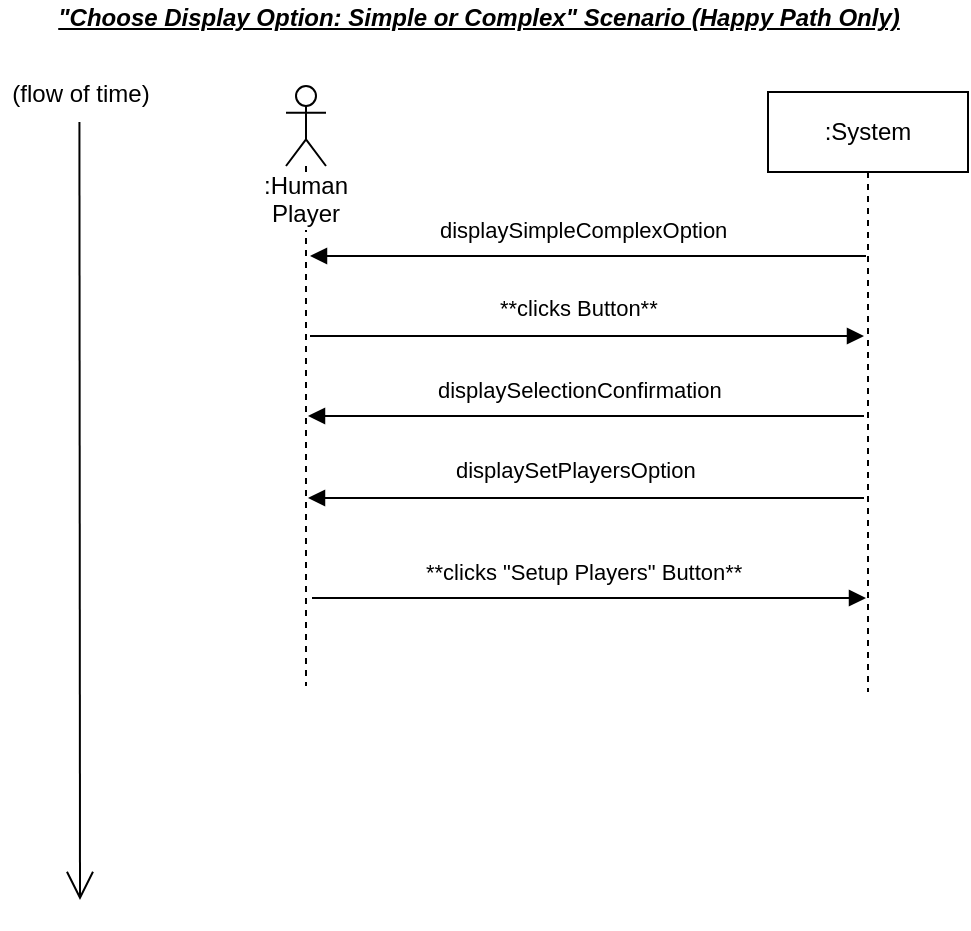 <mxfile version="12.7.9" type="device"><diagram id="0IiCXLhoKH4iRaOyjbhS" name="Page-1"><mxGraphModel dx="1190" dy="1062" grid="0" gridSize="10" guides="1" tooltips="1" connect="1" arrows="1" fold="1" page="1" pageScale="1" pageWidth="850" pageHeight="1100" math="0" shadow="0"><root><mxCell id="0"/><mxCell id="1" parent="0"/><mxCell id="GcnvDdlO5QupuzBZZJYO-1" value="&lt;b&gt;&lt;i&gt;&lt;u&gt;&quot;Choose Display Option: Simple or Complex&quot; Scenario (Happy Path Only)&lt;/u&gt;&lt;/i&gt;&lt;/b&gt;" style="text;html=1;align=center;verticalAlign=middle;resizable=0;points=[];autosize=1;" vertex="1" parent="1"><mxGeometry x="206" y="136" width="431" height="18" as="geometry"/></mxCell><mxCell id="GcnvDdlO5QupuzBZZJYO-5" value="(flow of time)" style="text;html=1;align=center;verticalAlign=middle;resizable=0;points=[];autosize=1;" vertex="1" parent="1"><mxGeometry x="183" y="173" width="80" height="20" as="geometry"/></mxCell><mxCell id="GcnvDdlO5QupuzBZZJYO-6" value="" style="endArrow=open;endFill=1;endSize=12;html=1;" edge="1" parent="1"><mxGeometry width="160" relative="1" as="geometry"><mxPoint x="222.71" y="197" as="sourcePoint"/><mxPoint x="223" y="586" as="targetPoint"/></mxGeometry></mxCell><mxCell id="GcnvDdlO5QupuzBZZJYO-10" value=":System" style="shape=umlLifeline;perimeter=lifelinePerimeter;whiteSpace=wrap;html=1;container=1;collapsible=0;recursiveResize=0;outlineConnect=0;" vertex="1" parent="1"><mxGeometry x="567" y="182" width="100" height="300" as="geometry"/></mxCell><mxCell id="GcnvDdlO5QupuzBZZJYO-15" value=":Human Player" style="shape=umlLifeline;participant=umlActor;perimeter=lifelinePerimeter;whiteSpace=wrap;html=1;container=1;collapsible=0;recursiveResize=0;verticalAlign=top;spacingTop=36;labelBackgroundColor=#ffffff;outlineConnect=0;" vertex="1" parent="1"><mxGeometry x="326" y="179" width="20" height="300" as="geometry"/></mxCell><mxCell id="GcnvDdlO5QupuzBZZJYO-16" value="displaySimpleComplexOption" style="endArrow=block;endFill=1;html=1;edgeStyle=orthogonalEdgeStyle;align=left;verticalAlign=top;" edge="1" parent="1"><mxGeometry x="0.547" y="-26" relative="1" as="geometry"><mxPoint x="616" y="264" as="sourcePoint"/><mxPoint x="338" y="264" as="targetPoint"/><mxPoint as="offset"/></mxGeometry></mxCell><mxCell id="GcnvDdlO5QupuzBZZJYO-17" value="" style="resizable=0;html=1;align=left;verticalAlign=bottom;labelBackgroundColor=#ffffff;fontSize=10;" connectable="0" vertex="1" parent="GcnvDdlO5QupuzBZZJYO-16"><mxGeometry x="-1" relative="1" as="geometry"/></mxCell><mxCell id="GcnvDdlO5QupuzBZZJYO-18" value="**clicks Button**" style="endArrow=block;endFill=1;html=1;edgeStyle=orthogonalEdgeStyle;align=left;verticalAlign=top;" edge="1" parent="1"><mxGeometry x="-0.329" y="27" relative="1" as="geometry"><mxPoint x="338" y="304" as="sourcePoint"/><mxPoint x="615" y="304" as="targetPoint"/><mxPoint as="offset"/></mxGeometry></mxCell><mxCell id="GcnvDdlO5QupuzBZZJYO-19" value="" style="resizable=0;html=1;align=left;verticalAlign=bottom;labelBackgroundColor=#ffffff;fontSize=10;" connectable="0" vertex="1" parent="GcnvDdlO5QupuzBZZJYO-18"><mxGeometry x="-1" relative="1" as="geometry"/></mxCell><mxCell id="GcnvDdlO5QupuzBZZJYO-20" value="displaySelectionConfirmation" style="endArrow=block;endFill=1;html=1;edgeStyle=orthogonalEdgeStyle;align=left;verticalAlign=top;" edge="1" parent="1"><mxGeometry x="0.547" y="-26" relative="1" as="geometry"><mxPoint x="615" y="344" as="sourcePoint"/><mxPoint x="337" y="344" as="targetPoint"/><mxPoint as="offset"/></mxGeometry></mxCell><mxCell id="GcnvDdlO5QupuzBZZJYO-21" value="" style="resizable=0;html=1;align=left;verticalAlign=bottom;labelBackgroundColor=#ffffff;fontSize=10;" connectable="0" vertex="1" parent="GcnvDdlO5QupuzBZZJYO-20"><mxGeometry x="-1" relative="1" as="geometry"/></mxCell><mxCell id="GcnvDdlO5QupuzBZZJYO-22" value="displaySetPlayersOption" style="endArrow=block;endFill=1;html=1;edgeStyle=orthogonalEdgeStyle;align=left;verticalAlign=top;" edge="1" parent="1"><mxGeometry x="0.482" y="-27" relative="1" as="geometry"><mxPoint x="615" y="385" as="sourcePoint"/><mxPoint x="337" y="385" as="targetPoint"/><mxPoint as="offset"/></mxGeometry></mxCell><mxCell id="GcnvDdlO5QupuzBZZJYO-23" value="" style="resizable=0;html=1;align=left;verticalAlign=bottom;labelBackgroundColor=#ffffff;fontSize=10;" connectable="0" vertex="1" parent="GcnvDdlO5QupuzBZZJYO-22"><mxGeometry x="-1" relative="1" as="geometry"/></mxCell><mxCell id="GcnvDdlO5QupuzBZZJYO-24" value="**clicks &quot;Setup Players&quot; Button**" style="endArrow=block;endFill=1;html=1;edgeStyle=orthogonalEdgeStyle;align=left;verticalAlign=top;" edge="1" parent="1"><mxGeometry x="-0.603" y="26" relative="1" as="geometry"><mxPoint x="339" y="435" as="sourcePoint"/><mxPoint x="616" y="435" as="targetPoint"/><mxPoint as="offset"/></mxGeometry></mxCell><mxCell id="GcnvDdlO5QupuzBZZJYO-25" value="" style="resizable=0;html=1;align=left;verticalAlign=bottom;labelBackgroundColor=#ffffff;fontSize=10;" connectable="0" vertex="1" parent="GcnvDdlO5QupuzBZZJYO-24"><mxGeometry x="-1" relative="1" as="geometry"/></mxCell></root></mxGraphModel></diagram></mxfile>
